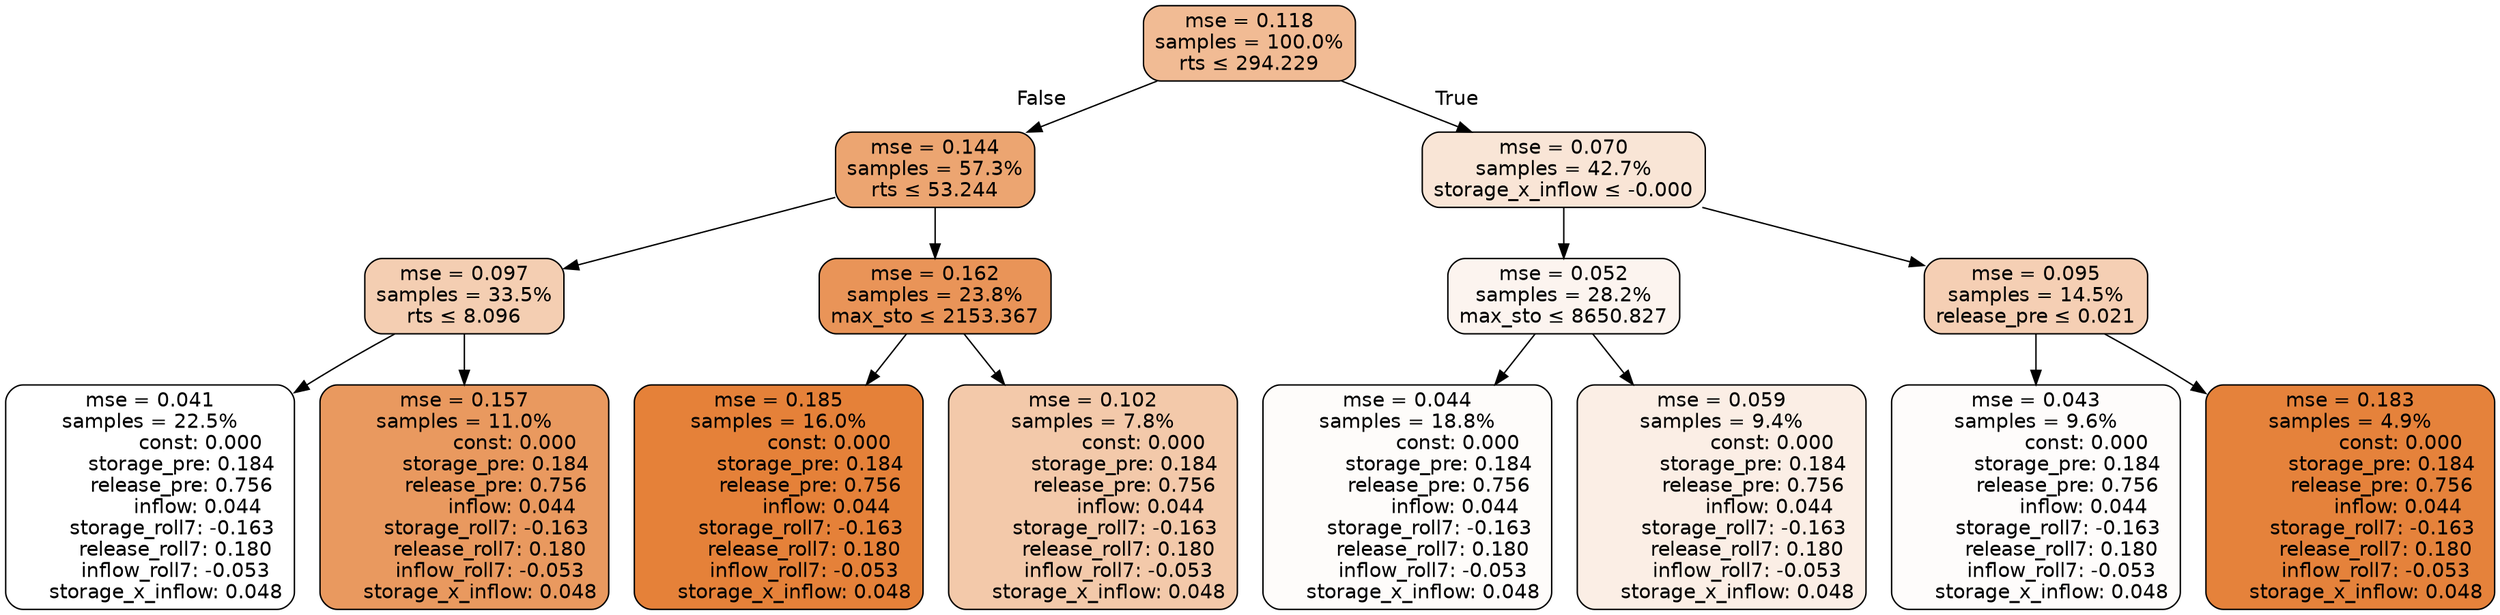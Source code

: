 digraph tree {
node [shape=rectangle, style="filled, rounded", color="black", fontname=helvetica] ;
edge [fontname=helvetica] ;
	"0" [label="mse = 0.118
samples = 100.0%
rts &le; 294.229", fillcolor="#f1bb94"]
	"1" [label="mse = 0.144
samples = 57.3%
rts &le; 53.244", fillcolor="#eca571"]
	"2" [label="mse = 0.097
samples = 33.5%
rts &le; 8.096", fillcolor="#f4ceb2"]
	"3" [label="mse = 0.041
samples = 22.5%
                const: 0.000
          storage_pre: 0.184
          release_pre: 0.756
               inflow: 0.044
       storage_roll7: -0.163
        release_roll7: 0.180
        inflow_roll7: -0.053
     storage_x_inflow: 0.048", fillcolor="#ffffff"]
	"4" [label="mse = 0.157
samples = 11.0%
                const: 0.000
          storage_pre: 0.184
          release_pre: 0.756
               inflow: 0.044
       storage_roll7: -0.163
        release_roll7: 0.180
        inflow_roll7: -0.053
     storage_x_inflow: 0.048", fillcolor="#e9995f"]
	"5" [label="mse = 0.162
samples = 23.8%
max_sto &le; 2153.367", fillcolor="#e99458"]
	"6" [label="mse = 0.185
samples = 16.0%
                const: 0.000
          storage_pre: 0.184
          release_pre: 0.756
               inflow: 0.044
       storage_roll7: -0.163
        release_roll7: 0.180
        inflow_roll7: -0.053
     storage_x_inflow: 0.048", fillcolor="#e58139"]
	"7" [label="mse = 0.102
samples = 7.8%
                const: 0.000
          storage_pre: 0.184
          release_pre: 0.756
               inflow: 0.044
       storage_roll7: -0.163
        release_roll7: 0.180
        inflow_roll7: -0.053
     storage_x_inflow: 0.048", fillcolor="#f3c9aa"]
	"8" [label="mse = 0.070
samples = 42.7%
storage_x_inflow &le; -0.000", fillcolor="#f9e5d6"]
	"9" [label="mse = 0.052
samples = 28.2%
max_sto &le; 8650.827", fillcolor="#fcf4ef"]
	"10" [label="mse = 0.044
samples = 18.8%
                const: 0.000
          storage_pre: 0.184
          release_pre: 0.756
               inflow: 0.044
       storage_roll7: -0.163
        release_roll7: 0.180
        inflow_roll7: -0.053
     storage_x_inflow: 0.048", fillcolor="#fefcfa"]
	"11" [label="mse = 0.059
samples = 9.4%
                const: 0.000
          storage_pre: 0.184
          release_pre: 0.756
               inflow: 0.044
       storage_roll7: -0.163
        release_roll7: 0.180
        inflow_roll7: -0.053
     storage_x_inflow: 0.048", fillcolor="#fbeee5"]
	"12" [label="mse = 0.095
samples = 14.5%
release_pre &le; 0.021", fillcolor="#f5cfb4"]
	"13" [label="mse = 0.043
samples = 9.6%
                const: 0.000
          storage_pre: 0.184
          release_pre: 0.756
               inflow: 0.044
       storage_roll7: -0.163
        release_roll7: 0.180
        inflow_roll7: -0.053
     storage_x_inflow: 0.048", fillcolor="#fefcfb"]
	"14" [label="mse = 0.183
samples = 4.9%
                const: 0.000
          storage_pre: 0.184
          release_pre: 0.756
               inflow: 0.044
       storage_roll7: -0.163
        release_roll7: 0.180
        inflow_roll7: -0.053
     storage_x_inflow: 0.048", fillcolor="#e5823b"]

	"0" -> "1" [labeldistance=2.5, labelangle=45, headlabel="False"]
	"1" -> "2"
	"2" -> "3"
	"2" -> "4"
	"1" -> "5"
	"5" -> "6"
	"5" -> "7"
	"0" -> "8" [labeldistance=2.5, labelangle=-45, headlabel="True"]
	"8" -> "9"
	"9" -> "10"
	"9" -> "11"
	"8" -> "12"
	"12" -> "13"
	"12" -> "14"
}